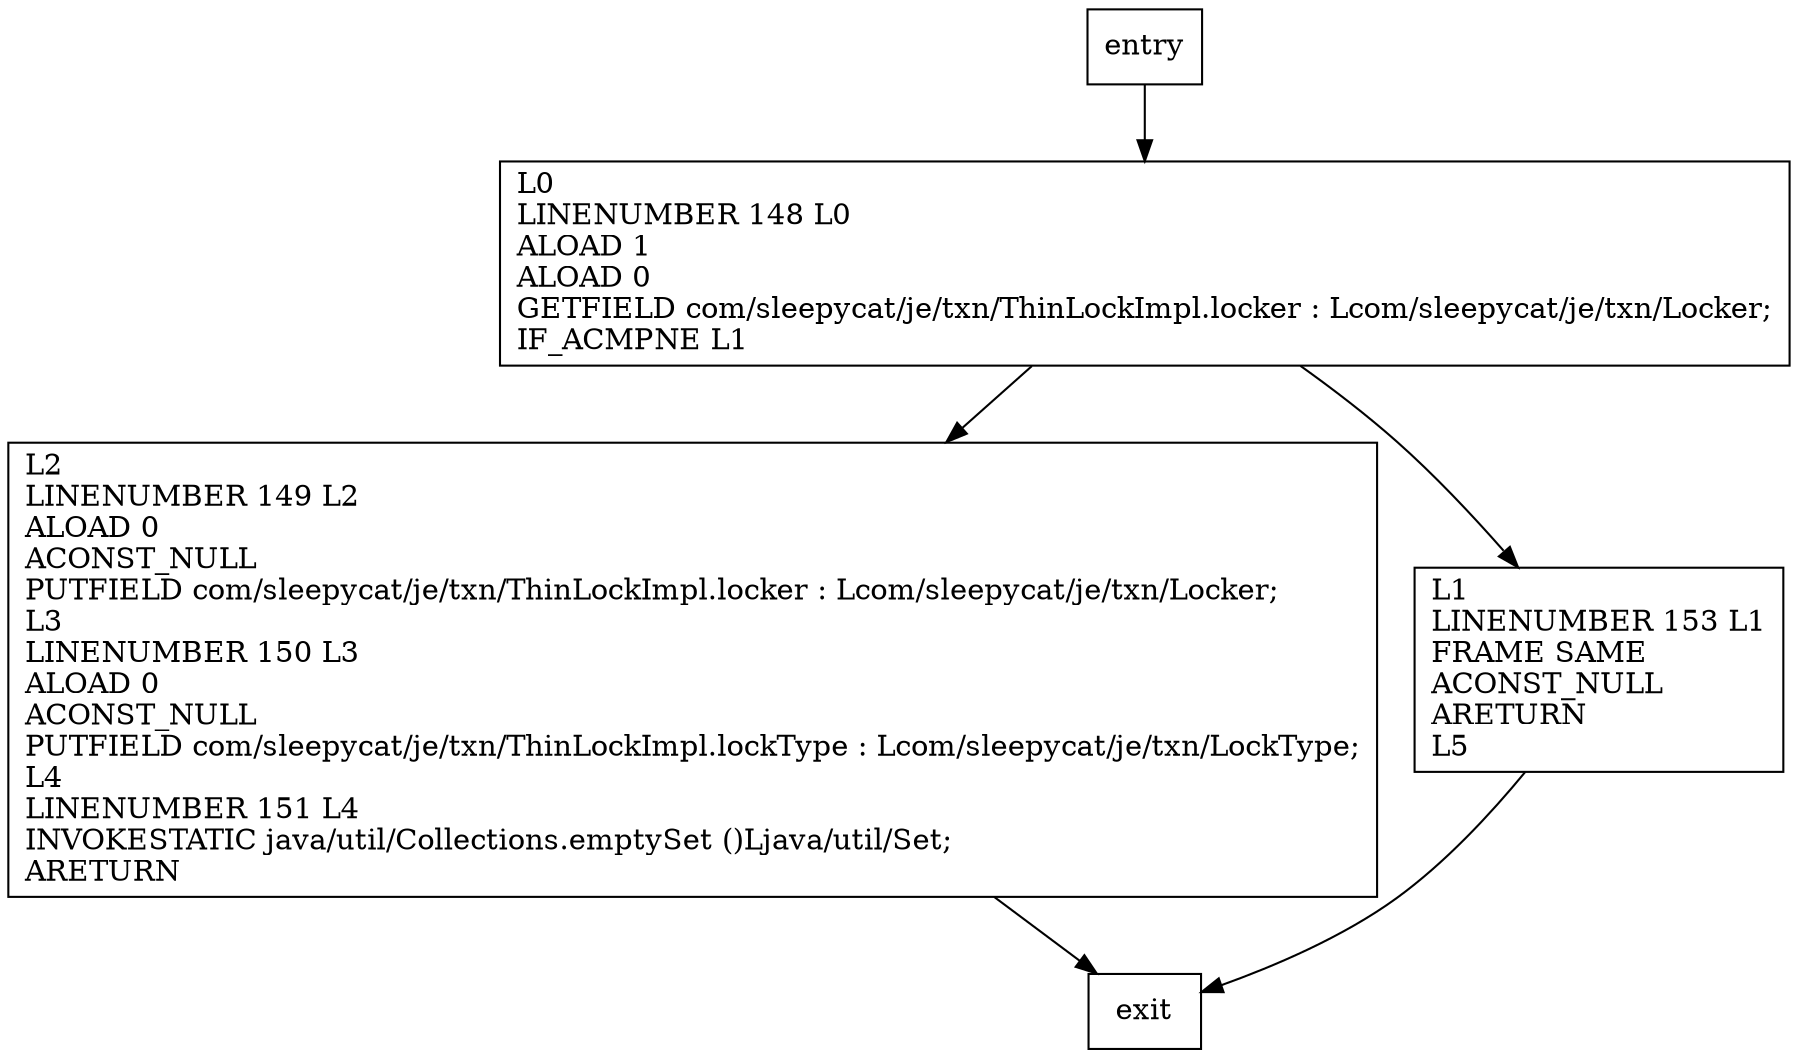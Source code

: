 digraph release {
node [shape=record];
1406450596 [label="L0\lLINENUMBER 148 L0\lALOAD 1\lALOAD 0\lGETFIELD com/sleepycat/je/txn/ThinLockImpl.locker : Lcom/sleepycat/je/txn/Locker;\lIF_ACMPNE L1\l"];
1844021568 [label="L2\lLINENUMBER 149 L2\lALOAD 0\lACONST_NULL\lPUTFIELD com/sleepycat/je/txn/ThinLockImpl.locker : Lcom/sleepycat/je/txn/Locker;\lL3\lLINENUMBER 150 L3\lALOAD 0\lACONST_NULL\lPUTFIELD com/sleepycat/je/txn/ThinLockImpl.lockType : Lcom/sleepycat/je/txn/LockType;\lL4\lLINENUMBER 151 L4\lINVOKESTATIC java/util/Collections.emptySet ()Ljava/util/Set;\lARETURN\l"];
2054604843 [label="L1\lLINENUMBER 153 L1\lFRAME SAME\lACONST_NULL\lARETURN\lL5\l"];
entry;
exit;
entry -> 1406450596
1406450596 -> 1844021568
1406450596 -> 2054604843
1844021568 -> exit
2054604843 -> exit
}
